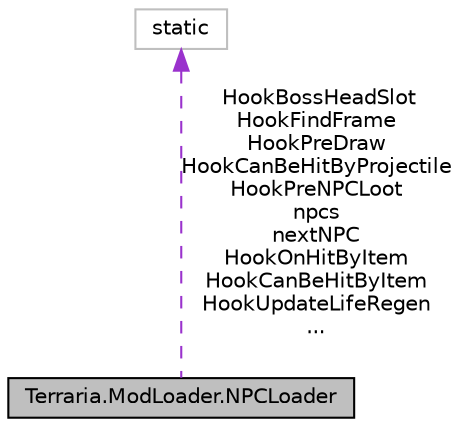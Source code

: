 digraph "Terraria.ModLoader.NPCLoader"
{
  edge [fontname="Helvetica",fontsize="10",labelfontname="Helvetica",labelfontsize="10"];
  node [fontname="Helvetica",fontsize="10",shape=record];
  Node1 [label="Terraria.ModLoader.NPCLoader",height=0.2,width=0.4,color="black", fillcolor="grey75", style="filled", fontcolor="black"];
  Node2 -> Node1 [dir="back",color="darkorchid3",fontsize="10",style="dashed",label=" HookBossHeadSlot\nHookFindFrame\nHookPreDraw\nHookCanBeHitByProjectile\nHookPreNPCLoot\nnpcs\nnextNPC\nHookOnHitByItem\nHookCanBeHitByItem\nHookUpdateLifeRegen\n..." ,fontname="Helvetica"];
  Node2 [label="static",height=0.2,width=0.4,color="grey75", fillcolor="white", style="filled"];
}
